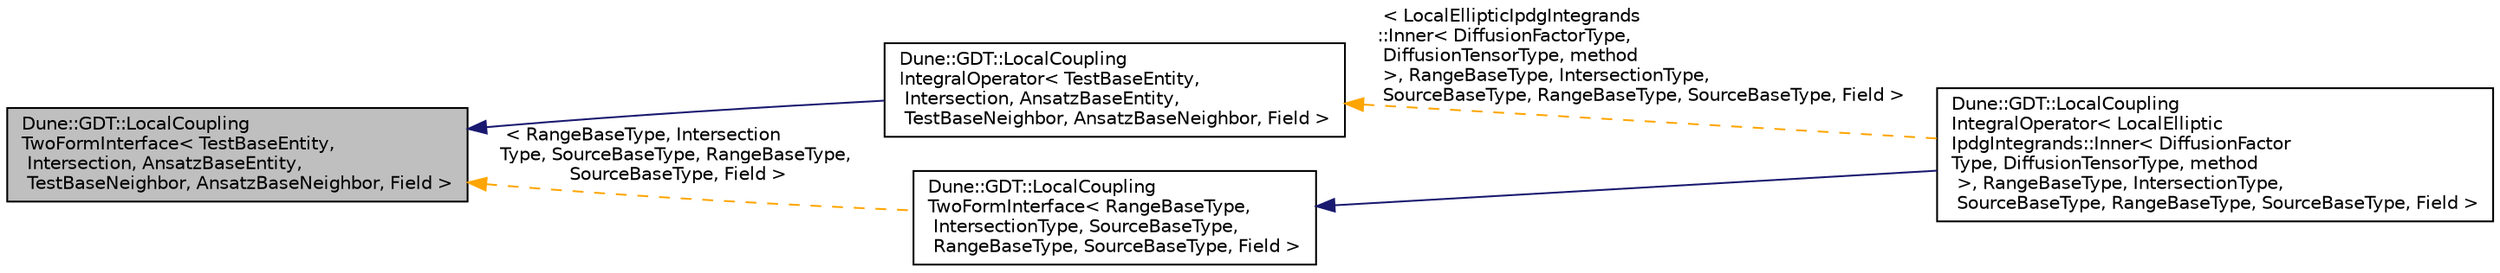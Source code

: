 digraph "Dune::GDT::LocalCouplingTwoFormInterface&lt; TestBaseEntity, Intersection, AnsatzBaseEntity, TestBaseNeighbor, AnsatzBaseNeighbor, Field &gt;"
{
  edge [fontname="Helvetica",fontsize="10",labelfontname="Helvetica",labelfontsize="10"];
  node [fontname="Helvetica",fontsize="10",shape=record];
  rankdir="LR";
  Node1 [label="Dune::GDT::LocalCoupling\lTwoFormInterface\< TestBaseEntity,\l Intersection, AnsatzBaseEntity,\l TestBaseNeighbor, AnsatzBaseNeighbor, Field \>",height=0.2,width=0.4,color="black", fillcolor="grey75", style="filled", fontcolor="black"];
  Node1 -> Node2 [dir="back",color="midnightblue",fontsize="10",style="solid",fontname="Helvetica"];
  Node2 [label="Dune::GDT::LocalCoupling\lIntegralOperator\< TestBaseEntity,\l Intersection, AnsatzBaseEntity,\l TestBaseNeighbor, AnsatzBaseNeighbor, Field \>",height=0.2,width=0.4,color="black", fillcolor="white", style="filled",URL="$a00327.html"];
  Node2 -> Node3 [dir="back",color="orange",fontsize="10",style="dashed",label=" \< LocalEllipticIpdgIntegrands\l::Inner\< DiffusionFactorType,\l DiffusionTensorType, method\l \>, RangeBaseType, IntersectionType,\l SourceBaseType, RangeBaseType, SourceBaseType, Field \>" ,fontname="Helvetica"];
  Node3 [label="Dune::GDT::LocalCoupling\lIntegralOperator\< LocalElliptic\lIpdgIntegrands::Inner\< DiffusionFactor\lType, DiffusionTensorType, method\l \>, RangeBaseType, IntersectionType,\l SourceBaseType, RangeBaseType, SourceBaseType, Field \>",height=0.2,width=0.4,color="black", fillcolor="white", style="filled",URL="$a00327.html"];
  Node1 -> Node4 [dir="back",color="orange",fontsize="10",style="dashed",label=" \< RangeBaseType, Intersection\lType, SourceBaseType, RangeBaseType,\l SourceBaseType, Field \>" ,fontname="Helvetica"];
  Node4 [label="Dune::GDT::LocalCoupling\lTwoFormInterface\< RangeBaseType,\l IntersectionType, SourceBaseType,\l RangeBaseType, SourceBaseType, Field \>",height=0.2,width=0.4,color="black", fillcolor="white", style="filled",URL="$a00332.html"];
  Node4 -> Node3 [dir="back",color="midnightblue",fontsize="10",style="solid",fontname="Helvetica"];
}
